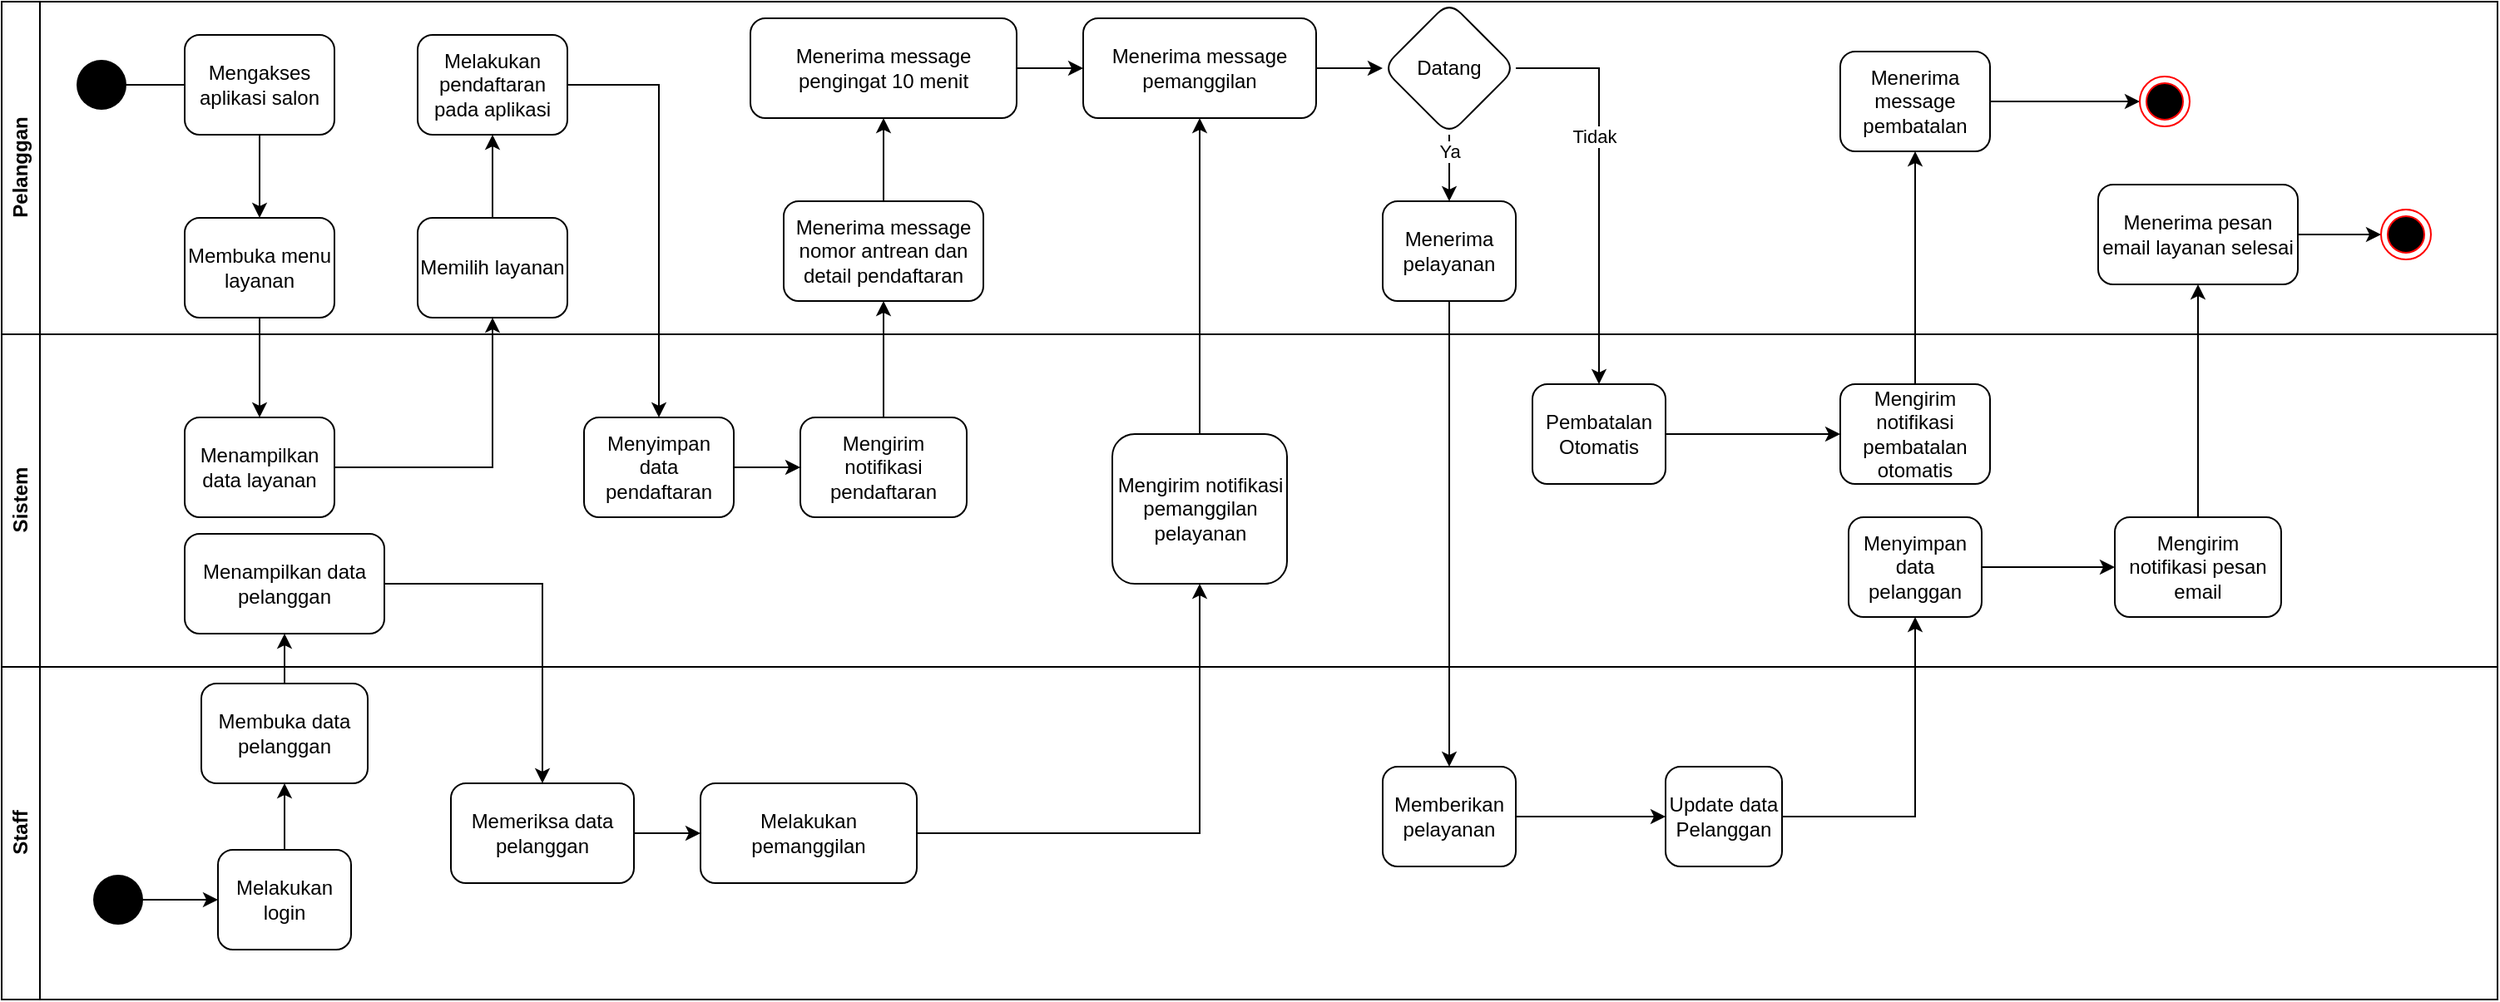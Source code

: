<mxfile version="26.0.10">
  <diagram name="Page-1" id="v1DvpuFghXlMb7m5s1q7">
    <mxGraphModel dx="1120" dy="462" grid="1" gridSize="10" guides="1" tooltips="1" connect="1" arrows="1" fold="1" page="1" pageScale="1" pageWidth="850" pageHeight="1100" math="0" shadow="0">
      <root>
        <mxCell id="0" />
        <mxCell id="1" parent="0" />
        <mxCell id="2ou1pMSBvPDEXaXkW3Th-1" value="Pelanggan" style="swimlane;horizontal=0;whiteSpace=wrap;html=1;" parent="1" vertex="1">
          <mxGeometry x="80" y="40" width="1500" height="200" as="geometry" />
        </mxCell>
        <mxCell id="R3XFbn9E-05OKRnRBwvg-3" value="" style="edgeStyle=orthogonalEdgeStyle;rounded=0;orthogonalLoop=1;jettySize=auto;html=1;" parent="2ou1pMSBvPDEXaXkW3Th-1" source="2ou1pMSBvPDEXaXkW3Th-31" target="R3XFbn9E-05OKRnRBwvg-2" edge="1">
          <mxGeometry relative="1" as="geometry" />
        </mxCell>
        <mxCell id="R3XFbn9E-05OKRnRBwvg-6" value="" style="edgeStyle=orthogonalEdgeStyle;rounded=0;orthogonalLoop=1;jettySize=auto;html=1;" parent="2ou1pMSBvPDEXaXkW3Th-1" source="2ou1pMSBvPDEXaXkW3Th-50" target="R3XFbn9E-05OKRnRBwvg-5" edge="1">
          <mxGeometry relative="1" as="geometry" />
        </mxCell>
        <mxCell id="aqFFS7O3PuZH-hRAMnef-5" style="edgeStyle=orthogonalEdgeStyle;rounded=0;orthogonalLoop=1;jettySize=auto;html=1;" parent="2ou1pMSBvPDEXaXkW3Th-1" source="aqFFS7O3PuZH-hRAMnef-3" target="2ou1pMSBvPDEXaXkW3Th-63" edge="1">
          <mxGeometry relative="1" as="geometry" />
        </mxCell>
        <mxCell id="R3XFbn9E-05OKRnRBwvg-4" value="" style="edgeStyle=orthogonalEdgeStyle;rounded=0;orthogonalLoop=1;jettySize=auto;html=1;" parent="2ou1pMSBvPDEXaXkW3Th-1" source="R3XFbn9E-05OKRnRBwvg-2" target="2ou1pMSBvPDEXaXkW3Th-50" edge="1">
          <mxGeometry relative="1" as="geometry" />
        </mxCell>
        <mxCell id="2ou1pMSBvPDEXaXkW3Th-6" value="" style="shape=waypoint;sketch=0;fillStyle=solid;size=6;pointerEvents=1;points=[];fillColor=none;resizable=0;rotatable=0;perimeter=centerPerimeter;snapToPoint=1;strokeWidth=13;" parent="2ou1pMSBvPDEXaXkW3Th-1" vertex="1">
          <mxGeometry x="50" y="40" width="20" height="20" as="geometry" />
        </mxCell>
        <mxCell id="R3XFbn9E-05OKRnRBwvg-7" value="" style="edgeStyle=orthogonalEdgeStyle;rounded=0;orthogonalLoop=1;jettySize=auto;html=1;" parent="2ou1pMSBvPDEXaXkW3Th-1" source="R3XFbn9E-05OKRnRBwvg-5" target="2ou1pMSBvPDEXaXkW3Th-53" edge="1">
          <mxGeometry relative="1" as="geometry" />
        </mxCell>
        <mxCell id="R3XFbn9E-05OKRnRBwvg-12" value="Ya" style="edgeLabel;html=1;align=center;verticalAlign=middle;resizable=0;points=[];" parent="R3XFbn9E-05OKRnRBwvg-7" vertex="1" connectable="0">
          <mxGeometry x="-0.15" y="1" relative="1" as="geometry">
            <mxPoint x="-1" y="-7" as="offset" />
          </mxGeometry>
        </mxCell>
        <mxCell id="R3XFbn9E-05OKRnRBwvg-20" style="edgeStyle=orthogonalEdgeStyle;rounded=0;orthogonalLoop=1;jettySize=auto;html=1;" parent="2ou1pMSBvPDEXaXkW3Th-1" source="R3XFbn9E-05OKRnRBwvg-18" target="R3XFbn9E-05OKRnRBwvg-8" edge="1">
          <mxGeometry relative="1" as="geometry" />
        </mxCell>
        <mxCell id="2ou1pMSBvPDEXaXkW3Th-23" value="Melakukan pendaftaran pada aplikasi" style="whiteSpace=wrap;html=1;rounded=1;" parent="2ou1pMSBvPDEXaXkW3Th-1" vertex="1">
          <mxGeometry x="250" y="20" width="90" height="60" as="geometry" />
        </mxCell>
        <mxCell id="R3XFbn9E-05OKRnRBwvg-14" value="" style="edgeStyle=orthogonalEdgeStyle;rounded=0;orthogonalLoop=1;jettySize=auto;html=1;" parent="2ou1pMSBvPDEXaXkW3Th-1" source="R3XFbn9E-05OKRnRBwvg-5" target="R3XFbn9E-05OKRnRBwvg-13" edge="1">
          <mxGeometry relative="1" as="geometry" />
        </mxCell>
        <mxCell id="R3XFbn9E-05OKRnRBwvg-17" value="Tidak" style="edgeLabel;html=1;align=center;verticalAlign=middle;resizable=0;points=[];" parent="R3XFbn9E-05OKRnRBwvg-14" vertex="1" connectable="0">
          <mxGeometry x="-0.243" y="-3" relative="1" as="geometry">
            <mxPoint as="offset" />
          </mxGeometry>
        </mxCell>
        <mxCell id="0Yg571XSFhZiGC5ZOooV-9" value="" style="edgeStyle=orthogonalEdgeStyle;rounded=0;orthogonalLoop=1;jettySize=auto;html=1;" parent="2ou1pMSBvPDEXaXkW3Th-1" source="0Yg571XSFhZiGC5ZOooV-1" target="2ou1pMSBvPDEXaXkW3Th-6" edge="1">
          <mxGeometry relative="1" as="geometry" />
        </mxCell>
        <mxCell id="0Yg571XSFhZiGC5ZOooV-1" value="Mengakses aplikasi salon" style="whiteSpace=wrap;html=1;rounded=1;" parent="2ou1pMSBvPDEXaXkW3Th-1" vertex="1">
          <mxGeometry x="110" y="20" width="90" height="60" as="geometry" />
        </mxCell>
        <mxCell id="0Yg571XSFhZiGC5ZOooV-2" value="Membuka menu layanan" style="whiteSpace=wrap;html=1;rounded=1;" parent="2ou1pMSBvPDEXaXkW3Th-1" vertex="1">
          <mxGeometry x="110" y="130" width="90" height="60" as="geometry" />
        </mxCell>
        <mxCell id="0Yg571XSFhZiGC5ZOooV-3" value="" style="edgeStyle=orthogonalEdgeStyle;rounded=0;orthogonalLoop=1;jettySize=auto;html=1;" parent="2ou1pMSBvPDEXaXkW3Th-1" source="0Yg571XSFhZiGC5ZOooV-1" target="0Yg571XSFhZiGC5ZOooV-2" edge="1">
          <mxGeometry relative="1" as="geometry" />
        </mxCell>
        <mxCell id="0Yg571XSFhZiGC5ZOooV-8" value="" style="edgeStyle=orthogonalEdgeStyle;rounded=0;orthogonalLoop=1;jettySize=auto;html=1;" parent="2ou1pMSBvPDEXaXkW3Th-1" source="0Yg571XSFhZiGC5ZOooV-6" target="2ou1pMSBvPDEXaXkW3Th-23" edge="1">
          <mxGeometry relative="1" as="geometry" />
        </mxCell>
        <mxCell id="0Yg571XSFhZiGC5ZOooV-6" value="Memilih layanan" style="whiteSpace=wrap;html=1;rounded=1;" parent="2ou1pMSBvPDEXaXkW3Th-1" vertex="1">
          <mxGeometry x="250" y="130" width="90" height="60" as="geometry" />
        </mxCell>
        <mxCell id="2ou1pMSBvPDEXaXkW3Th-31" value="Menerima message nomor antrean dan detail pendaftaran" style="whiteSpace=wrap;html=1;rounded=1;" parent="2ou1pMSBvPDEXaXkW3Th-1" vertex="1">
          <mxGeometry x="470" y="120" width="120" height="60" as="geometry" />
        </mxCell>
        <mxCell id="R3XFbn9E-05OKRnRBwvg-2" value="Menerima message pengingat 10 menit " style="whiteSpace=wrap;html=1;rounded=1;" parent="2ou1pMSBvPDEXaXkW3Th-1" vertex="1">
          <mxGeometry x="450" y="10" width="160" height="60" as="geometry" />
        </mxCell>
        <mxCell id="2ou1pMSBvPDEXaXkW3Th-50" value="Menerima message pemanggilan" style="whiteSpace=wrap;html=1;rounded=1;" parent="2ou1pMSBvPDEXaXkW3Th-1" vertex="1">
          <mxGeometry x="650" y="10" width="140" height="60" as="geometry" />
        </mxCell>
        <mxCell id="R3XFbn9E-05OKRnRBwvg-5" value="Datang" style="rhombus;whiteSpace=wrap;html=1;rounded=1;" parent="2ou1pMSBvPDEXaXkW3Th-1" vertex="1">
          <mxGeometry x="830" width="80" height="80" as="geometry" />
        </mxCell>
        <mxCell id="2ou1pMSBvPDEXaXkW3Th-53" value="Menerima pelayanan" style="whiteSpace=wrap;html=1;rounded=1;" parent="2ou1pMSBvPDEXaXkW3Th-1" vertex="1">
          <mxGeometry x="830" y="120" width="80" height="60" as="geometry" />
        </mxCell>
        <mxCell id="2ou1pMSBvPDEXaXkW3Th-57" value="Memberikan pelayanan" style="whiteSpace=wrap;html=1;rounded=1;" parent="2ou1pMSBvPDEXaXkW3Th-1" vertex="1">
          <mxGeometry x="830" y="460" width="80" height="60" as="geometry" />
        </mxCell>
        <mxCell id="2ou1pMSBvPDEXaXkW3Th-58" value="" style="edgeStyle=orthogonalEdgeStyle;rounded=0;orthogonalLoop=1;jettySize=auto;html=1;" parent="2ou1pMSBvPDEXaXkW3Th-1" source="2ou1pMSBvPDEXaXkW3Th-53" target="2ou1pMSBvPDEXaXkW3Th-57" edge="1">
          <mxGeometry relative="1" as="geometry" />
        </mxCell>
        <mxCell id="R3XFbn9E-05OKRnRBwvg-13" value="Pembatalan Otomatis" style="whiteSpace=wrap;html=1;rounded=1;" parent="2ou1pMSBvPDEXaXkW3Th-1" vertex="1">
          <mxGeometry x="920" y="230" width="80" height="60" as="geometry" />
        </mxCell>
        <mxCell id="R3XFbn9E-05OKRnRBwvg-15" value="Mengirim notifikasi pembatalan otomatis" style="whiteSpace=wrap;html=1;rounded=1;" parent="2ou1pMSBvPDEXaXkW3Th-1" vertex="1">
          <mxGeometry x="1105" y="230" width="90" height="60" as="geometry" />
        </mxCell>
        <mxCell id="R3XFbn9E-05OKRnRBwvg-18" value="Menerima message pembatalan" style="whiteSpace=wrap;html=1;rounded=1;" parent="2ou1pMSBvPDEXaXkW3Th-1" vertex="1">
          <mxGeometry x="1105" y="30" width="90" height="60" as="geometry" />
        </mxCell>
        <mxCell id="R3XFbn9E-05OKRnRBwvg-19" value="" style="edgeStyle=orthogonalEdgeStyle;rounded=0;orthogonalLoop=1;jettySize=auto;html=1;" parent="2ou1pMSBvPDEXaXkW3Th-1" source="R3XFbn9E-05OKRnRBwvg-15" target="R3XFbn9E-05OKRnRBwvg-18" edge="1">
          <mxGeometry relative="1" as="geometry" />
        </mxCell>
        <mxCell id="R3XFbn9E-05OKRnRBwvg-8" value="" style="ellipse;html=1;shape=endState;fillColor=#000000;strokeColor=#ff0000;" parent="2ou1pMSBvPDEXaXkW3Th-1" vertex="1">
          <mxGeometry x="1285" y="45" width="30" height="30" as="geometry" />
        </mxCell>
        <mxCell id="R3XFbn9E-05OKRnRBwvg-16" value="" style="edgeStyle=orthogonalEdgeStyle;rounded=0;orthogonalLoop=1;jettySize=auto;html=1;" parent="2ou1pMSBvPDEXaXkW3Th-1" source="R3XFbn9E-05OKRnRBwvg-13" target="R3XFbn9E-05OKRnRBwvg-15" edge="1">
          <mxGeometry relative="1" as="geometry" />
        </mxCell>
        <mxCell id="2ou1pMSBvPDEXaXkW3Th-61" value="Menyimpan data pelanggan" style="whiteSpace=wrap;html=1;rounded=1;" parent="2ou1pMSBvPDEXaXkW3Th-1" vertex="1">
          <mxGeometry x="1110" y="310" width="80" height="60" as="geometry" />
        </mxCell>
        <mxCell id="aqFFS7O3PuZH-hRAMnef-1" value="Mengirim notifikasi pesan email" style="whiteSpace=wrap;html=1;rounded=1;" parent="2ou1pMSBvPDEXaXkW3Th-1" vertex="1">
          <mxGeometry x="1270" y="310" width="100" height="60" as="geometry" />
        </mxCell>
        <mxCell id="aqFFS7O3PuZH-hRAMnef-4" value="" style="edgeStyle=orthogonalEdgeStyle;rounded=0;orthogonalLoop=1;jettySize=auto;html=1;" parent="2ou1pMSBvPDEXaXkW3Th-1" source="aqFFS7O3PuZH-hRAMnef-1" target="aqFFS7O3PuZH-hRAMnef-3" edge="1">
          <mxGeometry relative="1" as="geometry" />
        </mxCell>
        <mxCell id="aqFFS7O3PuZH-hRAMnef-2" value="" style="edgeStyle=orthogonalEdgeStyle;rounded=0;orthogonalLoop=1;jettySize=auto;html=1;" parent="2ou1pMSBvPDEXaXkW3Th-1" source="2ou1pMSBvPDEXaXkW3Th-61" target="aqFFS7O3PuZH-hRAMnef-1" edge="1">
          <mxGeometry relative="1" as="geometry" />
        </mxCell>
        <mxCell id="aqFFS7O3PuZH-hRAMnef-3" value="Menerima pesan email layanan selesai" style="whiteSpace=wrap;html=1;rounded=1;" parent="2ou1pMSBvPDEXaXkW3Th-1" vertex="1">
          <mxGeometry x="1260" y="110" width="120" height="60" as="geometry" />
        </mxCell>
        <mxCell id="2ou1pMSBvPDEXaXkW3Th-63" value="" style="ellipse;html=1;shape=endState;fillColor=#000000;strokeColor=#ff0000;" parent="2ou1pMSBvPDEXaXkW3Th-1" vertex="1">
          <mxGeometry x="1430" y="125" width="30" height="30" as="geometry" />
        </mxCell>
        <mxCell id="2ou1pMSBvPDEXaXkW3Th-2" value="&lt;div&gt;Sistem&lt;/div&gt;" style="swimlane;horizontal=0;whiteSpace=wrap;html=1;" parent="1" vertex="1">
          <mxGeometry x="80" y="240" width="1500" height="200" as="geometry" />
        </mxCell>
        <mxCell id="0Yg571XSFhZiGC5ZOooV-4" value="Menampilkan data layanan" style="whiteSpace=wrap;html=1;rounded=1;" parent="2ou1pMSBvPDEXaXkW3Th-2" vertex="1">
          <mxGeometry x="110" y="50" width="90" height="60" as="geometry" />
        </mxCell>
        <mxCell id="2ou1pMSBvPDEXaXkW3Th-27" value="Menyimpan data pendaftaran" style="whiteSpace=wrap;html=1;rounded=1;" parent="2ou1pMSBvPDEXaXkW3Th-2" vertex="1">
          <mxGeometry x="350" y="50" width="90" height="60" as="geometry" />
        </mxCell>
        <mxCell id="2ou1pMSBvPDEXaXkW3Th-30" value="" style="edgeStyle=orthogonalEdgeStyle;rounded=0;orthogonalLoop=1;jettySize=auto;html=1;" parent="2ou1pMSBvPDEXaXkW3Th-2" source="2ou1pMSBvPDEXaXkW3Th-27" target="2ou1pMSBvPDEXaXkW3Th-29" edge="1">
          <mxGeometry relative="1" as="geometry" />
        </mxCell>
        <mxCell id="2ou1pMSBvPDEXaXkW3Th-29" value="Mengirim notifikasi pendaftaran" style="whiteSpace=wrap;html=1;rounded=1;" parent="2ou1pMSBvPDEXaXkW3Th-2" vertex="1">
          <mxGeometry x="480" y="50" width="100" height="60" as="geometry" />
        </mxCell>
        <mxCell id="2ou1pMSBvPDEXaXkW3Th-48" value="Mengirim notifikasi pemanggilan pelayanan" style="whiteSpace=wrap;html=1;rounded=1;" parent="2ou1pMSBvPDEXaXkW3Th-2" vertex="1">
          <mxGeometry x="667.5" y="60" width="105" height="90" as="geometry" />
        </mxCell>
        <mxCell id="0Yg571XSFhZiGC5ZOooV-15" value="Menampilkan data pelanggan" style="whiteSpace=wrap;html=1;rounded=1;" parent="2ou1pMSBvPDEXaXkW3Th-2" vertex="1">
          <mxGeometry x="110" y="120" width="120" height="60" as="geometry" />
        </mxCell>
        <mxCell id="2ou1pMSBvPDEXaXkW3Th-3" value="Staff" style="swimlane;horizontal=0;whiteSpace=wrap;html=1;" parent="1" vertex="1">
          <mxGeometry x="80" y="440" width="1500" height="200" as="geometry" />
        </mxCell>
        <mxCell id="2ou1pMSBvPDEXaXkW3Th-37" style="edgeStyle=orthogonalEdgeStyle;rounded=0;orthogonalLoop=1;jettySize=auto;html=1;" parent="2ou1pMSBvPDEXaXkW3Th-3" source="2ou1pMSBvPDEXaXkW3Th-15" target="2ou1pMSBvPDEXaXkW3Th-18" edge="1">
          <mxGeometry relative="1" as="geometry" />
        </mxCell>
        <mxCell id="2ou1pMSBvPDEXaXkW3Th-15" value="" style="shape=waypoint;sketch=0;fillStyle=solid;size=6;pointerEvents=1;points=[];fillColor=none;resizable=0;rotatable=0;perimeter=centerPerimeter;snapToPoint=1;strokeWidth=13;" parent="2ou1pMSBvPDEXaXkW3Th-3" vertex="1">
          <mxGeometry x="60" y="130" width="20" height="20" as="geometry" />
        </mxCell>
        <mxCell id="0Yg571XSFhZiGC5ZOooV-12" value="" style="edgeStyle=orthogonalEdgeStyle;rounded=0;orthogonalLoop=1;jettySize=auto;html=1;" parent="2ou1pMSBvPDEXaXkW3Th-3" source="2ou1pMSBvPDEXaXkW3Th-18" target="0Yg571XSFhZiGC5ZOooV-11" edge="1">
          <mxGeometry relative="1" as="geometry" />
        </mxCell>
        <mxCell id="2ou1pMSBvPDEXaXkW3Th-18" value="Melakukan login" style="whiteSpace=wrap;html=1;rounded=1;" parent="2ou1pMSBvPDEXaXkW3Th-3" vertex="1">
          <mxGeometry x="130" y="110" width="80" height="60" as="geometry" />
        </mxCell>
        <mxCell id="2ou1pMSBvPDEXaXkW3Th-59" value="Update data Pelanggan" style="whiteSpace=wrap;html=1;rounded=1;" parent="2ou1pMSBvPDEXaXkW3Th-3" vertex="1">
          <mxGeometry x="1000" y="60" width="70" height="60" as="geometry" />
        </mxCell>
        <mxCell id="0Yg571XSFhZiGC5ZOooV-11" value="Membuka data pelanggan" style="whiteSpace=wrap;html=1;rounded=1;" parent="2ou1pMSBvPDEXaXkW3Th-3" vertex="1">
          <mxGeometry x="120" y="10" width="100" height="60" as="geometry" />
        </mxCell>
        <mxCell id="2ou1pMSBvPDEXaXkW3Th-38" value="Memeriksa data pelanggan" style="whiteSpace=wrap;html=1;rounded=1;" parent="2ou1pMSBvPDEXaXkW3Th-3" vertex="1">
          <mxGeometry x="270" y="70" width="110" height="60" as="geometry" />
        </mxCell>
        <mxCell id="2ou1pMSBvPDEXaXkW3Th-40" value="Melakukan pemanggilan" style="whiteSpace=wrap;html=1;rounded=1;" parent="2ou1pMSBvPDEXaXkW3Th-3" vertex="1">
          <mxGeometry x="420" y="70" width="130" height="60" as="geometry" />
        </mxCell>
        <mxCell id="2ou1pMSBvPDEXaXkW3Th-41" value="" style="edgeStyle=orthogonalEdgeStyle;rounded=0;orthogonalLoop=1;jettySize=auto;html=1;" parent="2ou1pMSBvPDEXaXkW3Th-3" source="2ou1pMSBvPDEXaXkW3Th-38" target="2ou1pMSBvPDEXaXkW3Th-40" edge="1">
          <mxGeometry relative="1" as="geometry" />
        </mxCell>
        <mxCell id="0Yg571XSFhZiGC5ZOooV-5" value="" style="edgeStyle=orthogonalEdgeStyle;rounded=0;orthogonalLoop=1;jettySize=auto;html=1;" parent="1" source="0Yg571XSFhZiGC5ZOooV-2" target="0Yg571XSFhZiGC5ZOooV-4" edge="1">
          <mxGeometry relative="1" as="geometry" />
        </mxCell>
        <mxCell id="2ou1pMSBvPDEXaXkW3Th-32" value="" style="edgeStyle=orthogonalEdgeStyle;rounded=0;orthogonalLoop=1;jettySize=auto;html=1;" parent="1" source="2ou1pMSBvPDEXaXkW3Th-29" target="2ou1pMSBvPDEXaXkW3Th-31" edge="1">
          <mxGeometry relative="1" as="geometry" />
        </mxCell>
        <mxCell id="0Yg571XSFhZiGC5ZOooV-7" value="" style="edgeStyle=orthogonalEdgeStyle;rounded=0;orthogonalLoop=1;jettySize=auto;html=1;" parent="1" source="0Yg571XSFhZiGC5ZOooV-4" target="0Yg571XSFhZiGC5ZOooV-6" edge="1">
          <mxGeometry relative="1" as="geometry" />
        </mxCell>
        <mxCell id="2ou1pMSBvPDEXaXkW3Th-28" value="" style="edgeStyle=orthogonalEdgeStyle;rounded=0;orthogonalLoop=1;jettySize=auto;html=1;" parent="1" source="2ou1pMSBvPDEXaXkW3Th-23" target="2ou1pMSBvPDEXaXkW3Th-27" edge="1">
          <mxGeometry relative="1" as="geometry" />
        </mxCell>
        <mxCell id="2ou1pMSBvPDEXaXkW3Th-52" style="edgeStyle=orthogonalEdgeStyle;rounded=0;orthogonalLoop=1;jettySize=auto;html=1;entryX=0.5;entryY=1;entryDx=0;entryDy=0;" parent="1" source="2ou1pMSBvPDEXaXkW3Th-48" target="2ou1pMSBvPDEXaXkW3Th-50" edge="1">
          <mxGeometry relative="1" as="geometry">
            <mxPoint x="710" y="130" as="targetPoint" />
          </mxGeometry>
        </mxCell>
        <mxCell id="2ou1pMSBvPDEXaXkW3Th-49" value="" style="edgeStyle=orthogonalEdgeStyle;rounded=0;orthogonalLoop=1;jettySize=auto;html=1;" parent="1" source="2ou1pMSBvPDEXaXkW3Th-40" target="2ou1pMSBvPDEXaXkW3Th-48" edge="1">
          <mxGeometry relative="1" as="geometry" />
        </mxCell>
        <mxCell id="2ou1pMSBvPDEXaXkW3Th-62" value="" style="edgeStyle=orthogonalEdgeStyle;rounded=0;orthogonalLoop=1;jettySize=auto;html=1;" parent="1" source="2ou1pMSBvPDEXaXkW3Th-59" target="2ou1pMSBvPDEXaXkW3Th-61" edge="1">
          <mxGeometry relative="1" as="geometry" />
        </mxCell>
        <mxCell id="2ou1pMSBvPDEXaXkW3Th-60" value="" style="edgeStyle=orthogonalEdgeStyle;rounded=0;orthogonalLoop=1;jettySize=auto;html=1;" parent="1" source="2ou1pMSBvPDEXaXkW3Th-57" target="2ou1pMSBvPDEXaXkW3Th-59" edge="1">
          <mxGeometry relative="1" as="geometry" />
        </mxCell>
        <mxCell id="0Yg571XSFhZiGC5ZOooV-16" value="" style="edgeStyle=orthogonalEdgeStyle;rounded=0;orthogonalLoop=1;jettySize=auto;html=1;" parent="1" source="0Yg571XSFhZiGC5ZOooV-11" target="0Yg571XSFhZiGC5ZOooV-15" edge="1">
          <mxGeometry relative="1" as="geometry" />
        </mxCell>
        <mxCell id="0Yg571XSFhZiGC5ZOooV-17" style="edgeStyle=orthogonalEdgeStyle;rounded=0;orthogonalLoop=1;jettySize=auto;html=1;" parent="1" source="0Yg571XSFhZiGC5ZOooV-15" target="2ou1pMSBvPDEXaXkW3Th-38" edge="1">
          <mxGeometry relative="1" as="geometry" />
        </mxCell>
      </root>
    </mxGraphModel>
  </diagram>
</mxfile>
